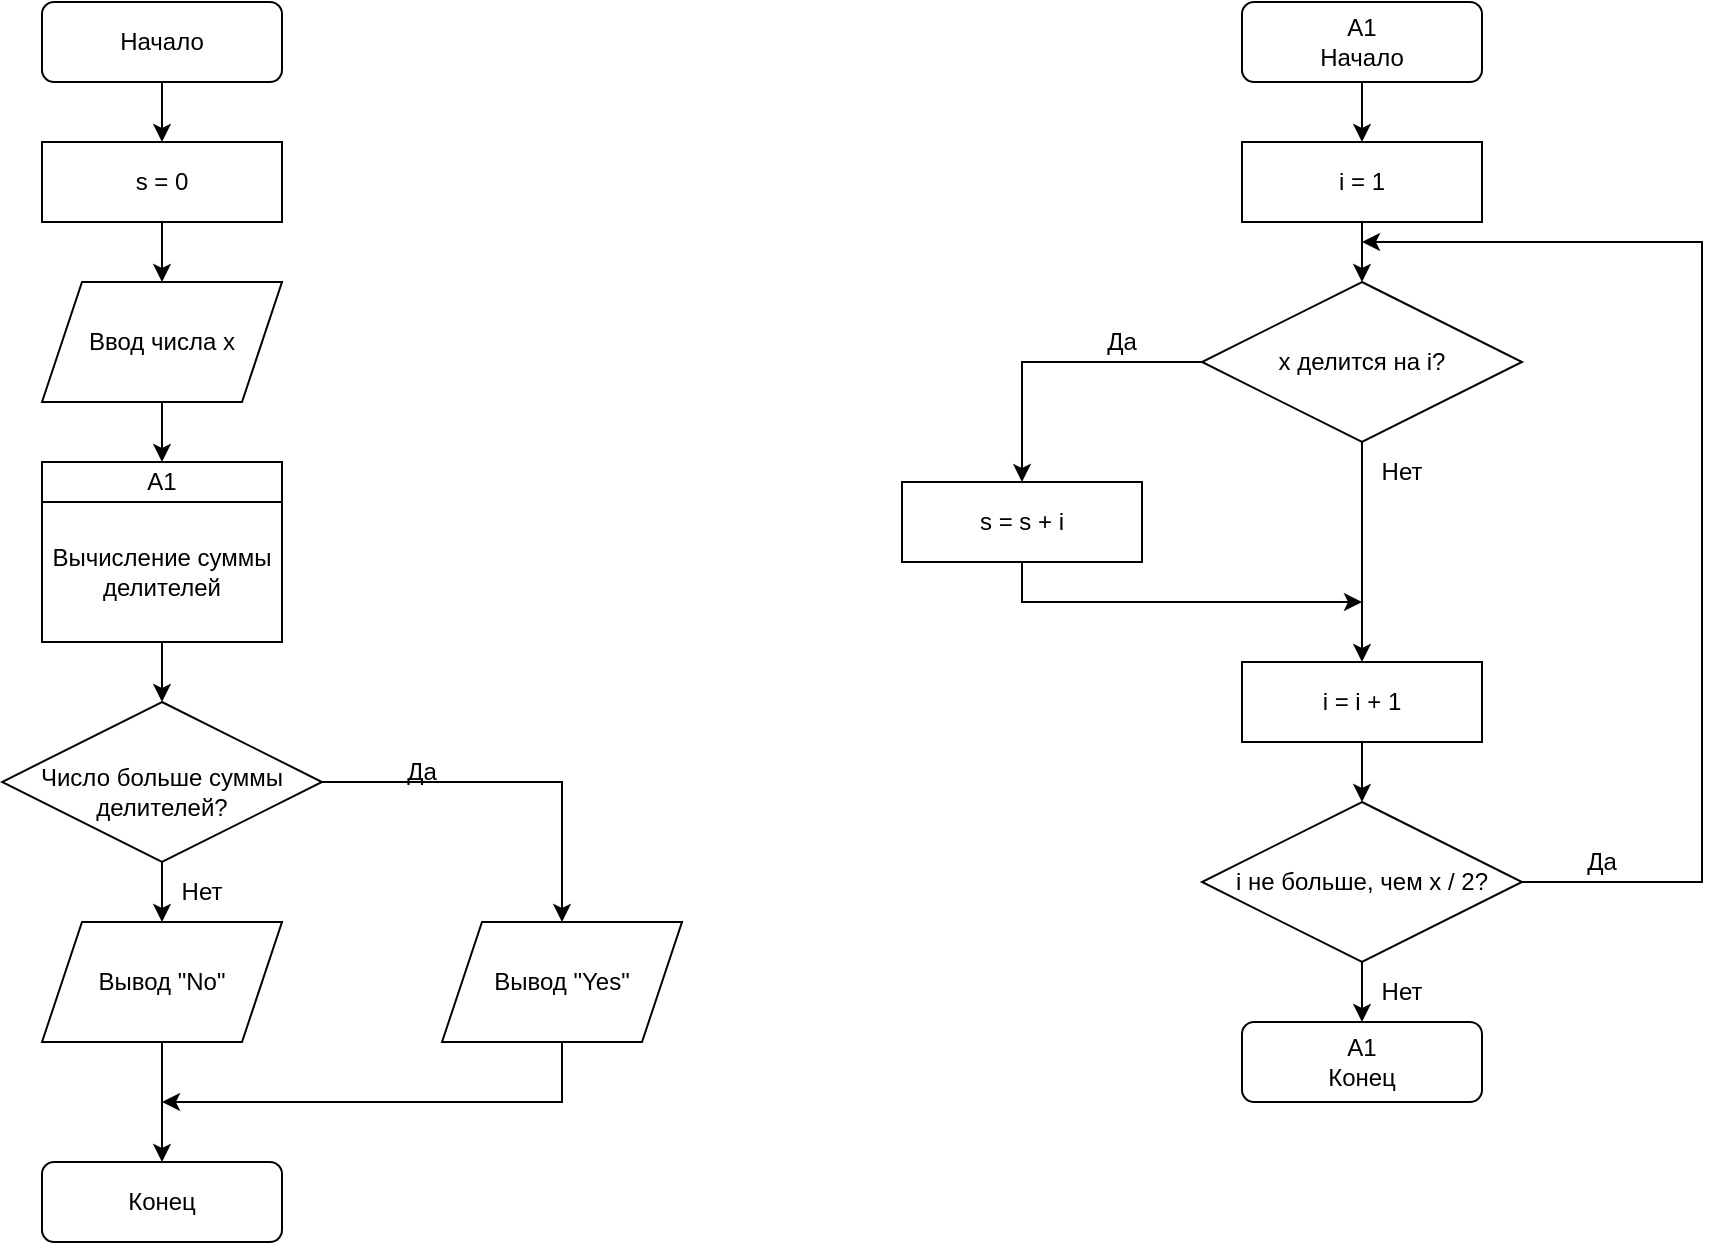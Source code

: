 <mxfile version="21.1.8" type="github">
  <diagram id="C5RBs43oDa-KdzZeNtuy" name="Page-1">
    <mxGraphModel dx="954" dy="570" grid="1" gridSize="10" guides="1" tooltips="1" connect="1" arrows="1" fold="1" page="0" pageScale="1" pageWidth="827" pageHeight="1169" math="0" shadow="0">
      <root>
        <mxCell id="WIyWlLk6GJQsqaUBKTNV-0" />
        <mxCell id="WIyWlLk6GJQsqaUBKTNV-1" parent="WIyWlLk6GJQsqaUBKTNV-0" />
        <mxCell id="EomhwDmzgRAm-Eqv1Rle-4" value="" style="edgeStyle=orthogonalEdgeStyle;rounded=0;orthogonalLoop=1;jettySize=auto;html=1;" edge="1" parent="WIyWlLk6GJQsqaUBKTNV-1" source="WIyWlLk6GJQsqaUBKTNV-3" target="EomhwDmzgRAm-Eqv1Rle-3">
          <mxGeometry relative="1" as="geometry" />
        </mxCell>
        <mxCell id="WIyWlLk6GJQsqaUBKTNV-3" value="Начало" style="rounded=1;whiteSpace=wrap;html=1;fontSize=12;glass=0;strokeWidth=1;shadow=0;" parent="WIyWlLk6GJQsqaUBKTNV-1" vertex="1">
          <mxGeometry x="160" y="80" width="120" height="40" as="geometry" />
        </mxCell>
        <mxCell id="WIyWlLk6GJQsqaUBKTNV-11" value="Конец" style="rounded=1;whiteSpace=wrap;html=1;fontSize=12;glass=0;strokeWidth=1;shadow=0;" parent="WIyWlLk6GJQsqaUBKTNV-1" vertex="1">
          <mxGeometry x="160" y="660" width="120" height="40" as="geometry" />
        </mxCell>
        <mxCell id="EomhwDmzgRAm-Eqv1Rle-15" value="" style="edgeStyle=orthogonalEdgeStyle;rounded=0;orthogonalLoop=1;jettySize=auto;html=1;entryX=0.5;entryY=0;entryDx=0;entryDy=0;" edge="1" parent="WIyWlLk6GJQsqaUBKTNV-1" source="EomhwDmzgRAm-Eqv1Rle-0" target="EomhwDmzgRAm-Eqv1Rle-10">
          <mxGeometry relative="1" as="geometry" />
        </mxCell>
        <mxCell id="EomhwDmzgRAm-Eqv1Rle-0" value="Ввод числа x" style="shape=parallelogram;perimeter=parallelogramPerimeter;whiteSpace=wrap;html=1;fixedSize=1;" vertex="1" parent="WIyWlLk6GJQsqaUBKTNV-1">
          <mxGeometry x="160" y="220" width="120" height="60" as="geometry" />
        </mxCell>
        <mxCell id="EomhwDmzgRAm-Eqv1Rle-5" value="" style="edgeStyle=orthogonalEdgeStyle;rounded=0;orthogonalLoop=1;jettySize=auto;html=1;" edge="1" parent="WIyWlLk6GJQsqaUBKTNV-1" source="EomhwDmzgRAm-Eqv1Rle-3" target="EomhwDmzgRAm-Eqv1Rle-0">
          <mxGeometry relative="1" as="geometry" />
        </mxCell>
        <mxCell id="EomhwDmzgRAm-Eqv1Rle-3" value="s = 0" style="rounded=0;whiteSpace=wrap;html=1;" vertex="1" parent="WIyWlLk6GJQsqaUBKTNV-1">
          <mxGeometry x="160" y="150" width="120" height="40" as="geometry" />
        </mxCell>
        <mxCell id="EomhwDmzgRAm-Eqv1Rle-17" value="" style="edgeStyle=orthogonalEdgeStyle;rounded=0;orthogonalLoop=1;jettySize=auto;html=1;" edge="1" parent="WIyWlLk6GJQsqaUBKTNV-1" source="EomhwDmzgRAm-Eqv1Rle-10" target="EomhwDmzgRAm-Eqv1Rle-16">
          <mxGeometry relative="1" as="geometry" />
        </mxCell>
        <mxCell id="EomhwDmzgRAm-Eqv1Rle-10" value="A1" style="swimlane;fontStyle=0;childLayout=stackLayout;horizontal=1;startSize=20;horizontalStack=0;resizeParent=1;resizeParentMax=0;resizeLast=0;collapsible=1;marginBottom=0;whiteSpace=wrap;html=1;" vertex="1" parent="WIyWlLk6GJQsqaUBKTNV-1">
          <mxGeometry x="160" y="310" width="120" height="90" as="geometry" />
        </mxCell>
        <mxCell id="EomhwDmzgRAm-Eqv1Rle-11" value="Вычисление суммы делителей" style="text;strokeColor=none;fillColor=none;align=center;verticalAlign=middle;spacingLeft=4;spacingRight=4;overflow=hidden;points=[[0,0.5],[1,0.5]];portConstraint=eastwest;rotatable=0;whiteSpace=wrap;html=1;" vertex="1" parent="EomhwDmzgRAm-Eqv1Rle-10">
          <mxGeometry y="20" width="120" height="70" as="geometry" />
        </mxCell>
        <mxCell id="EomhwDmzgRAm-Eqv1Rle-20" value="" style="edgeStyle=orthogonalEdgeStyle;rounded=0;orthogonalLoop=1;jettySize=auto;html=1;" edge="1" parent="WIyWlLk6GJQsqaUBKTNV-1" source="EomhwDmzgRAm-Eqv1Rle-16" target="EomhwDmzgRAm-Eqv1Rle-19">
          <mxGeometry relative="1" as="geometry" />
        </mxCell>
        <mxCell id="EomhwDmzgRAm-Eqv1Rle-22" style="edgeStyle=orthogonalEdgeStyle;rounded=0;orthogonalLoop=1;jettySize=auto;html=1;exitX=1;exitY=0.5;exitDx=0;exitDy=0;entryX=0.5;entryY=0;entryDx=0;entryDy=0;" edge="1" parent="WIyWlLk6GJQsqaUBKTNV-1" source="EomhwDmzgRAm-Eqv1Rle-16" target="EomhwDmzgRAm-Eqv1Rle-18">
          <mxGeometry relative="1" as="geometry" />
        </mxCell>
        <mxCell id="EomhwDmzgRAm-Eqv1Rle-16" value="&lt;font style=&quot;font-size: 12px;&quot;&gt;Число больше суммы делителей?&lt;/font&gt;" style="rhombus;whiteSpace=wrap;html=1;spacingLeft=15;spacingBottom=0;spacingRight=15;spacingTop=9;" vertex="1" parent="WIyWlLk6GJQsqaUBKTNV-1">
          <mxGeometry x="140" y="430" width="160" height="80" as="geometry" />
        </mxCell>
        <mxCell id="EomhwDmzgRAm-Eqv1Rle-26" style="edgeStyle=orthogonalEdgeStyle;rounded=0;orthogonalLoop=1;jettySize=auto;html=1;exitX=0.5;exitY=1;exitDx=0;exitDy=0;" edge="1" parent="WIyWlLk6GJQsqaUBKTNV-1" source="EomhwDmzgRAm-Eqv1Rle-18">
          <mxGeometry relative="1" as="geometry">
            <mxPoint x="220" y="630" as="targetPoint" />
            <Array as="points">
              <mxPoint x="420" y="630" />
            </Array>
          </mxGeometry>
        </mxCell>
        <mxCell id="EomhwDmzgRAm-Eqv1Rle-18" value="Вывод &quot;Yes&quot;" style="shape=parallelogram;perimeter=parallelogramPerimeter;whiteSpace=wrap;html=1;fixedSize=1;" vertex="1" parent="WIyWlLk6GJQsqaUBKTNV-1">
          <mxGeometry x="360" y="540" width="120" height="60" as="geometry" />
        </mxCell>
        <mxCell id="EomhwDmzgRAm-Eqv1Rle-25" style="edgeStyle=orthogonalEdgeStyle;rounded=0;orthogonalLoop=1;jettySize=auto;html=1;exitX=0.5;exitY=1;exitDx=0;exitDy=0;entryX=0.5;entryY=0;entryDx=0;entryDy=0;" edge="1" parent="WIyWlLk6GJQsqaUBKTNV-1" source="EomhwDmzgRAm-Eqv1Rle-19" target="WIyWlLk6GJQsqaUBKTNV-11">
          <mxGeometry relative="1" as="geometry" />
        </mxCell>
        <mxCell id="EomhwDmzgRAm-Eqv1Rle-19" value="Вывод &quot;No&quot;" style="shape=parallelogram;perimeter=parallelogramPerimeter;whiteSpace=wrap;html=1;fixedSize=1;" vertex="1" parent="WIyWlLk6GJQsqaUBKTNV-1">
          <mxGeometry x="160" y="540" width="120" height="60" as="geometry" />
        </mxCell>
        <mxCell id="EomhwDmzgRAm-Eqv1Rle-24" value="Да" style="text;html=1;strokeColor=none;fillColor=none;align=center;verticalAlign=middle;whiteSpace=wrap;rounded=0;" vertex="1" parent="WIyWlLk6GJQsqaUBKTNV-1">
          <mxGeometry x="320" y="450" width="60" height="30" as="geometry" />
        </mxCell>
        <mxCell id="EomhwDmzgRAm-Eqv1Rle-31" style="edgeStyle=orthogonalEdgeStyle;rounded=0;orthogonalLoop=1;jettySize=auto;html=1;exitX=0.5;exitY=1;exitDx=0;exitDy=0;" edge="1" parent="WIyWlLk6GJQsqaUBKTNV-1" source="EomhwDmzgRAm-Eqv1Rle-27" target="EomhwDmzgRAm-Eqv1Rle-29">
          <mxGeometry relative="1" as="geometry" />
        </mxCell>
        <mxCell id="EomhwDmzgRAm-Eqv1Rle-27" value="A1&lt;br&gt;Начало" style="rounded=1;whiteSpace=wrap;html=1;" vertex="1" parent="WIyWlLk6GJQsqaUBKTNV-1">
          <mxGeometry x="760" y="80" width="120" height="40" as="geometry" />
        </mxCell>
        <mxCell id="EomhwDmzgRAm-Eqv1Rle-32" style="edgeStyle=orthogonalEdgeStyle;rounded=0;orthogonalLoop=1;jettySize=auto;html=1;exitX=0.5;exitY=1;exitDx=0;exitDy=0;entryX=0.5;entryY=0;entryDx=0;entryDy=0;" edge="1" parent="WIyWlLk6GJQsqaUBKTNV-1" source="EomhwDmzgRAm-Eqv1Rle-29" target="EomhwDmzgRAm-Eqv1Rle-30">
          <mxGeometry relative="1" as="geometry" />
        </mxCell>
        <mxCell id="EomhwDmzgRAm-Eqv1Rle-29" value="i = 1" style="rounded=0;whiteSpace=wrap;html=1;" vertex="1" parent="WIyWlLk6GJQsqaUBKTNV-1">
          <mxGeometry x="760" y="150" width="120" height="40" as="geometry" />
        </mxCell>
        <mxCell id="EomhwDmzgRAm-Eqv1Rle-36" style="edgeStyle=orthogonalEdgeStyle;rounded=0;orthogonalLoop=1;jettySize=auto;html=1;exitX=0;exitY=0.5;exitDx=0;exitDy=0;entryX=0.5;entryY=0;entryDx=0;entryDy=0;" edge="1" parent="WIyWlLk6GJQsqaUBKTNV-1" source="EomhwDmzgRAm-Eqv1Rle-30" target="EomhwDmzgRAm-Eqv1Rle-33">
          <mxGeometry relative="1" as="geometry" />
        </mxCell>
        <mxCell id="EomhwDmzgRAm-Eqv1Rle-44" style="edgeStyle=orthogonalEdgeStyle;rounded=0;orthogonalLoop=1;jettySize=auto;html=1;exitX=0.5;exitY=1;exitDx=0;exitDy=0;entryX=0.5;entryY=0;entryDx=0;entryDy=0;" edge="1" parent="WIyWlLk6GJQsqaUBKTNV-1" source="EomhwDmzgRAm-Eqv1Rle-30" target="EomhwDmzgRAm-Eqv1Rle-42">
          <mxGeometry relative="1" as="geometry" />
        </mxCell>
        <mxCell id="EomhwDmzgRAm-Eqv1Rle-30" value="x делится на i?" style="rhombus;whiteSpace=wrap;html=1;" vertex="1" parent="WIyWlLk6GJQsqaUBKTNV-1">
          <mxGeometry x="740" y="220" width="160" height="80" as="geometry" />
        </mxCell>
        <mxCell id="EomhwDmzgRAm-Eqv1Rle-37" style="edgeStyle=orthogonalEdgeStyle;rounded=0;orthogonalLoop=1;jettySize=auto;html=1;exitX=0.5;exitY=1;exitDx=0;exitDy=0;" edge="1" parent="WIyWlLk6GJQsqaUBKTNV-1" source="EomhwDmzgRAm-Eqv1Rle-33">
          <mxGeometry relative="1" as="geometry">
            <mxPoint x="820" y="380" as="targetPoint" />
            <Array as="points">
              <mxPoint x="650" y="380" />
              <mxPoint x="820" y="380" />
            </Array>
          </mxGeometry>
        </mxCell>
        <mxCell id="EomhwDmzgRAm-Eqv1Rle-33" value="s = s + i" style="rounded=0;whiteSpace=wrap;html=1;" vertex="1" parent="WIyWlLk6GJQsqaUBKTNV-1">
          <mxGeometry x="590" y="320" width="120" height="40" as="geometry" />
        </mxCell>
        <mxCell id="EomhwDmzgRAm-Eqv1Rle-38" style="edgeStyle=orthogonalEdgeStyle;rounded=0;orthogonalLoop=1;jettySize=auto;html=1;exitX=1;exitY=0.5;exitDx=0;exitDy=0;" edge="1" parent="WIyWlLk6GJQsqaUBKTNV-1" source="EomhwDmzgRAm-Eqv1Rle-34">
          <mxGeometry relative="1" as="geometry">
            <mxPoint x="820" y="200" as="targetPoint" />
            <Array as="points">
              <mxPoint x="990" y="520" />
              <mxPoint x="990" y="200" />
            </Array>
          </mxGeometry>
        </mxCell>
        <mxCell id="EomhwDmzgRAm-Eqv1Rle-40" style="edgeStyle=orthogonalEdgeStyle;rounded=0;orthogonalLoop=1;jettySize=auto;html=1;exitX=0.5;exitY=1;exitDx=0;exitDy=0;entryX=0.5;entryY=0;entryDx=0;entryDy=0;" edge="1" parent="WIyWlLk6GJQsqaUBKTNV-1" source="EomhwDmzgRAm-Eqv1Rle-34" target="EomhwDmzgRAm-Eqv1Rle-39">
          <mxGeometry relative="1" as="geometry" />
        </mxCell>
        <mxCell id="EomhwDmzgRAm-Eqv1Rle-34" value="i не больше, чем x / 2?" style="rhombus;whiteSpace=wrap;html=1;" vertex="1" parent="WIyWlLk6GJQsqaUBKTNV-1">
          <mxGeometry x="740" y="480" width="160" height="80" as="geometry" />
        </mxCell>
        <mxCell id="EomhwDmzgRAm-Eqv1Rle-39" value="A1&lt;br&gt;Конец" style="rounded=1;whiteSpace=wrap;html=1;" vertex="1" parent="WIyWlLk6GJQsqaUBKTNV-1">
          <mxGeometry x="760" y="590" width="120" height="40" as="geometry" />
        </mxCell>
        <mxCell id="EomhwDmzgRAm-Eqv1Rle-41" value="Нет" style="text;html=1;strokeColor=none;fillColor=none;align=center;verticalAlign=middle;whiteSpace=wrap;rounded=0;" vertex="1" parent="WIyWlLk6GJQsqaUBKTNV-1">
          <mxGeometry x="210" y="510" width="60" height="30" as="geometry" />
        </mxCell>
        <mxCell id="EomhwDmzgRAm-Eqv1Rle-43" value="" style="edgeStyle=orthogonalEdgeStyle;rounded=0;orthogonalLoop=1;jettySize=auto;html=1;" edge="1" parent="WIyWlLk6GJQsqaUBKTNV-1" source="EomhwDmzgRAm-Eqv1Rle-42" target="EomhwDmzgRAm-Eqv1Rle-34">
          <mxGeometry relative="1" as="geometry" />
        </mxCell>
        <mxCell id="EomhwDmzgRAm-Eqv1Rle-42" value="i = i + 1" style="rounded=0;whiteSpace=wrap;html=1;" vertex="1" parent="WIyWlLk6GJQsqaUBKTNV-1">
          <mxGeometry x="760" y="410" width="120" height="40" as="geometry" />
        </mxCell>
        <mxCell id="EomhwDmzgRAm-Eqv1Rle-45" style="edgeStyle=orthogonalEdgeStyle;rounded=0;orthogonalLoop=1;jettySize=auto;html=1;exitX=0.5;exitY=1;exitDx=0;exitDy=0;" edge="1" parent="WIyWlLk6GJQsqaUBKTNV-1" source="EomhwDmzgRAm-Eqv1Rle-33" target="EomhwDmzgRAm-Eqv1Rle-33">
          <mxGeometry relative="1" as="geometry" />
        </mxCell>
        <mxCell id="EomhwDmzgRAm-Eqv1Rle-46" value="Да" style="text;html=1;strokeColor=none;fillColor=none;align=center;verticalAlign=middle;whiteSpace=wrap;rounded=0;" vertex="1" parent="WIyWlLk6GJQsqaUBKTNV-1">
          <mxGeometry x="910" y="495" width="60" height="30" as="geometry" />
        </mxCell>
        <mxCell id="EomhwDmzgRAm-Eqv1Rle-47" value="Да" style="text;html=1;strokeColor=none;fillColor=none;align=center;verticalAlign=middle;whiteSpace=wrap;rounded=0;" vertex="1" parent="WIyWlLk6GJQsqaUBKTNV-1">
          <mxGeometry x="670" y="235" width="60" height="30" as="geometry" />
        </mxCell>
        <mxCell id="EomhwDmzgRAm-Eqv1Rle-48" value="Нет" style="text;html=1;strokeColor=none;fillColor=none;align=center;verticalAlign=middle;whiteSpace=wrap;rounded=0;" vertex="1" parent="WIyWlLk6GJQsqaUBKTNV-1">
          <mxGeometry x="810" y="300" width="60" height="30" as="geometry" />
        </mxCell>
        <mxCell id="EomhwDmzgRAm-Eqv1Rle-49" value="Нет" style="text;html=1;strokeColor=none;fillColor=none;align=center;verticalAlign=middle;whiteSpace=wrap;rounded=0;" vertex="1" parent="WIyWlLk6GJQsqaUBKTNV-1">
          <mxGeometry x="810" y="560" width="60" height="30" as="geometry" />
        </mxCell>
      </root>
    </mxGraphModel>
  </diagram>
</mxfile>
